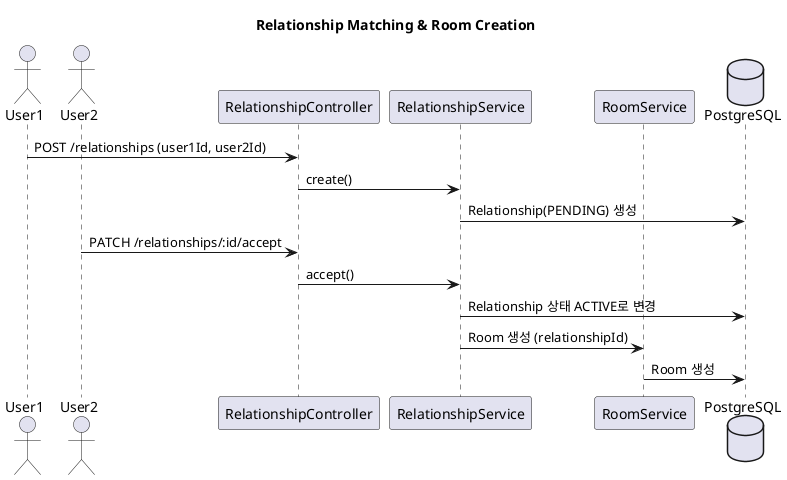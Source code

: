@startuml
title Relationship Matching & Room Creation

actor User1
actor User2
participant "RelationshipController" as RC
participant "RelationshipService" as RS
participant "RoomService" as RoomS
database "PostgreSQL" as DB

User1 -> RC : POST /relationships (user1Id, user2Id)
RC -> RS : create()
RS -> DB : Relationship(PENDING) 생성
User2 -> RC : PATCH /relationships/:id/accept
RC -> RS : accept()
RS -> DB : Relationship 상태 ACTIVE로 변경
RS -> RoomS : Room 생성 (relationshipId)
RoomS -> DB : Room 생성
@enduml
